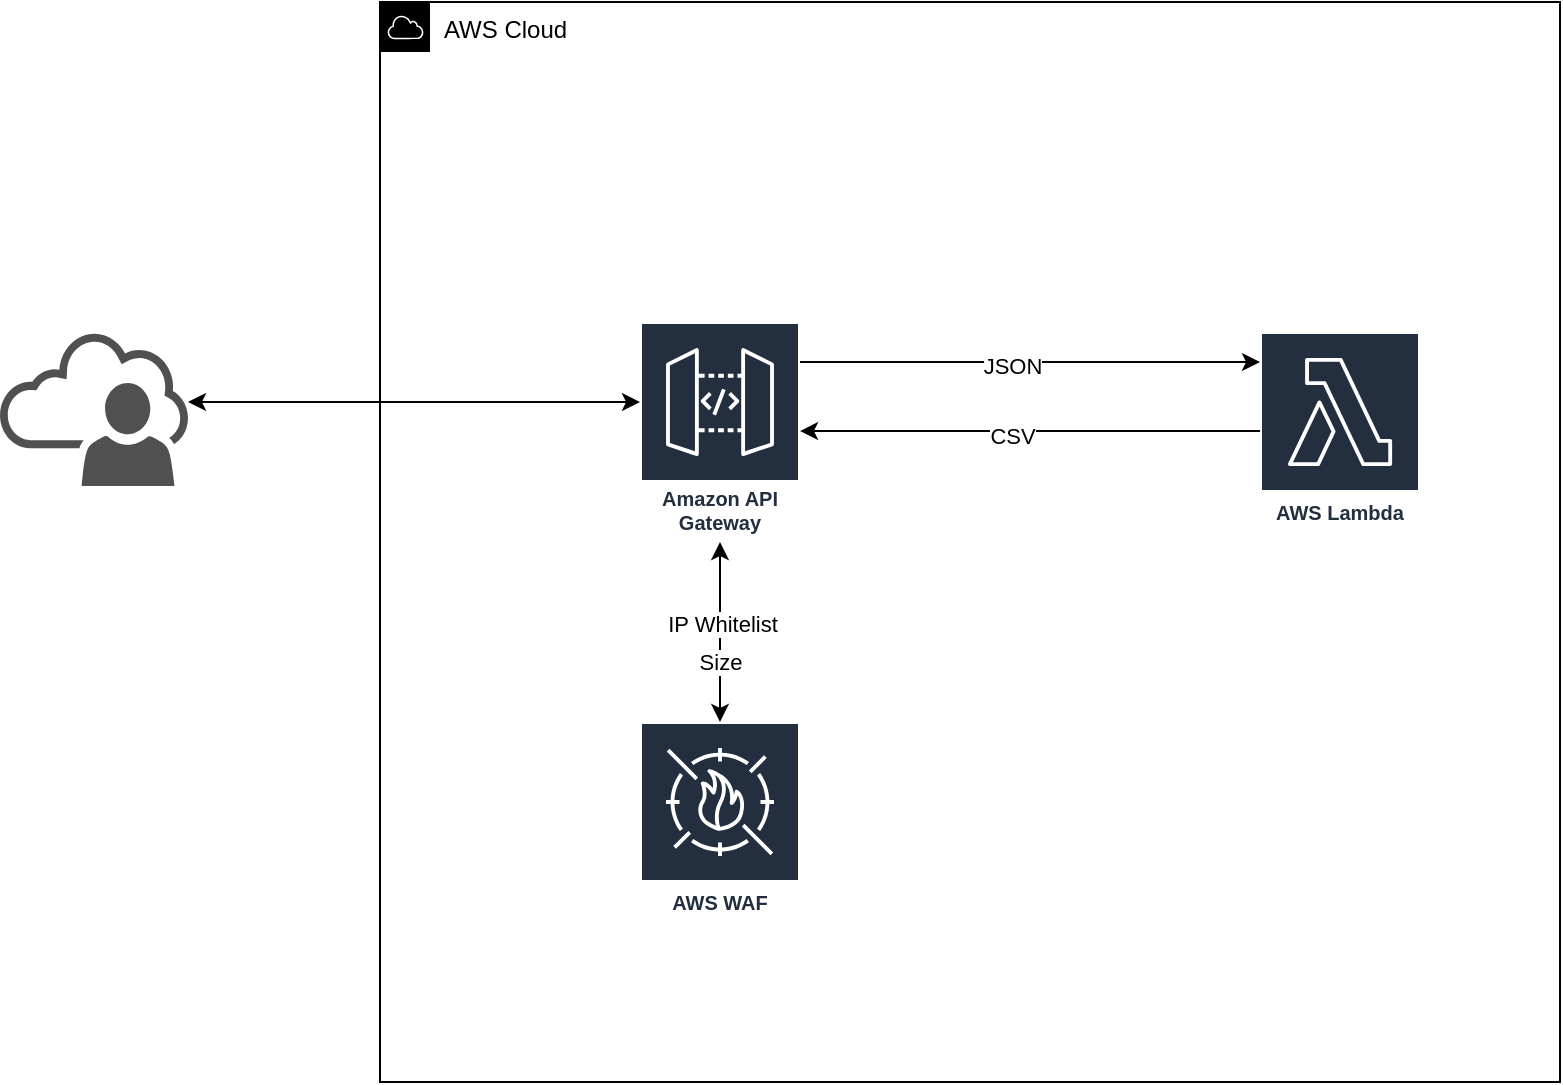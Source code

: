<mxfile version="20.8.11" type="device"><diagram name="Page-1" id="gyjmbdP8j-94LQ9DU62D"><mxGraphModel dx="1177" dy="1101" grid="1" gridSize="10" guides="1" tooltips="1" connect="1" arrows="1" fold="1" page="1" pageScale="1" pageWidth="1169" pageHeight="827" background="none" math="0" shadow="0"><root><mxCell id="0"/><mxCell id="1" parent="0"/><mxCell id="IXGpzSgpe4FsBZOiEF_t-3" value="&lt;font color=&quot;#000000&quot;&gt;AWS Cloud&lt;/font&gt;" style="sketch=0;outlineConnect=0;gradientColor=none;html=1;whiteSpace=wrap;fontSize=12;fontStyle=0;shape=mxgraph.aws4.group;grIcon=mxgraph.aws4.group_aws_cloud;strokeColor=#000000;fillColor=none;verticalAlign=top;align=left;spacingLeft=30;fontColor=#AAB7B8;dashed=0;" vertex="1" parent="1"><mxGeometry x="270" y="140" width="590" height="540" as="geometry"/></mxCell><mxCell id="IXGpzSgpe4FsBZOiEF_t-4" value="AWS Lambda" style="sketch=0;outlineConnect=0;fontColor=#232F3E;gradientColor=none;strokeColor=#ffffff;fillColor=#232F3E;dashed=0;verticalLabelPosition=middle;verticalAlign=bottom;align=center;html=1;whiteSpace=wrap;fontSize=10;fontStyle=1;spacing=3;shape=mxgraph.aws4.productIcon;prIcon=mxgraph.aws4.lambda;" vertex="1" parent="1"><mxGeometry x="710" y="305" width="80" height="100" as="geometry"/></mxCell><mxCell id="IXGpzSgpe4FsBZOiEF_t-8" style="edgeStyle=orthogonalEdgeStyle;rounded=0;orthogonalLoop=1;jettySize=auto;html=1;fontColor=#000000;startArrow=none;startFill=0;" edge="1" parent="1" source="IXGpzSgpe4FsBZOiEF_t-5" target="IXGpzSgpe4FsBZOiEF_t-4"><mxGeometry relative="1" as="geometry"><Array as="points"><mxPoint x="610" y="320"/><mxPoint x="610" y="320"/></Array></mxGeometry></mxCell><mxCell id="IXGpzSgpe4FsBZOiEF_t-21" value="JSON" style="edgeLabel;html=1;align=center;verticalAlign=middle;resizable=0;points=[];fontColor=#000000;" vertex="1" connectable="0" parent="IXGpzSgpe4FsBZOiEF_t-8"><mxGeometry x="-0.08" y="-2" relative="1" as="geometry"><mxPoint as="offset"/></mxGeometry></mxCell><mxCell id="IXGpzSgpe4FsBZOiEF_t-13" style="edgeStyle=orthogonalEdgeStyle;rounded=0;orthogonalLoop=1;jettySize=auto;html=1;fontColor=#000000;startArrow=classic;startFill=1;endArrow=classic;endFill=1;" edge="1" parent="1" source="IXGpzSgpe4FsBZOiEF_t-5" target="IXGpzSgpe4FsBZOiEF_t-6"><mxGeometry relative="1" as="geometry"/></mxCell><mxCell id="IXGpzSgpe4FsBZOiEF_t-14" value="IP Whitelist" style="edgeLabel;html=1;align=center;verticalAlign=middle;resizable=0;points=[];fontColor=#000000;" vertex="1" connectable="0" parent="IXGpzSgpe4FsBZOiEF_t-13"><mxGeometry x="-0.089" y="1" relative="1" as="geometry"><mxPoint as="offset"/></mxGeometry></mxCell><mxCell id="IXGpzSgpe4FsBZOiEF_t-20" value="Size" style="edgeLabel;html=1;align=center;verticalAlign=middle;resizable=0;points=[];fontColor=#000000;" vertex="1" connectable="0" parent="IXGpzSgpe4FsBZOiEF_t-13"><mxGeometry x="0.267" y="3" relative="1" as="geometry"><mxPoint x="-3" y="3" as="offset"/></mxGeometry></mxCell><mxCell id="IXGpzSgpe4FsBZOiEF_t-5" value="Amazon API Gateway" style="sketch=0;outlineConnect=0;fontColor=#232F3E;gradientColor=none;strokeColor=#ffffff;fillColor=#232F3E;dashed=0;verticalLabelPosition=middle;verticalAlign=bottom;align=center;html=1;whiteSpace=wrap;fontSize=10;fontStyle=1;spacing=3;shape=mxgraph.aws4.productIcon;prIcon=mxgraph.aws4.api_gateway;" vertex="1" parent="1"><mxGeometry x="400" y="300" width="80" height="110" as="geometry"/></mxCell><mxCell id="IXGpzSgpe4FsBZOiEF_t-6" value="AWS WAF" style="sketch=0;outlineConnect=0;fontColor=#232F3E;gradientColor=none;strokeColor=#ffffff;fillColor=#232F3E;dashed=0;verticalLabelPosition=middle;verticalAlign=bottom;align=center;html=1;whiteSpace=wrap;fontSize=10;fontStyle=1;spacing=3;shape=mxgraph.aws4.productIcon;prIcon=mxgraph.aws4.waf;" vertex="1" parent="1"><mxGeometry x="400" y="500" width="80" height="100" as="geometry"/></mxCell><mxCell id="IXGpzSgpe4FsBZOiEF_t-18" style="edgeStyle=orthogonalEdgeStyle;rounded=0;orthogonalLoop=1;jettySize=auto;html=1;fontColor=#000000;startArrow=classic;startFill=1;endArrow=classic;endFill=1;" edge="1" parent="1" source="IXGpzSgpe4FsBZOiEF_t-17" target="IXGpzSgpe4FsBZOiEF_t-5"><mxGeometry relative="1" as="geometry"><Array as="points"><mxPoint x="300" y="340"/><mxPoint x="300" y="340"/></Array></mxGeometry></mxCell><mxCell id="IXGpzSgpe4FsBZOiEF_t-17" value="" style="sketch=0;pointerEvents=1;shadow=0;dashed=0;html=1;strokeColor=none;fillColor=#505050;labelPosition=center;verticalLabelPosition=bottom;verticalAlign=top;outlineConnect=0;align=center;shape=mxgraph.office.users.online_user;fontColor=#000000;" vertex="1" parent="1"><mxGeometry x="80" y="305" width="94" height="77" as="geometry"/></mxCell><mxCell id="IXGpzSgpe4FsBZOiEF_t-22" style="edgeStyle=orthogonalEdgeStyle;rounded=0;orthogonalLoop=1;jettySize=auto;html=1;fontColor=#000000;startArrow=classic;startFill=1;endArrow=none;endFill=0;" edge="1" parent="1"><mxGeometry relative="1" as="geometry"><mxPoint x="480" y="354.528" as="sourcePoint"/><mxPoint x="710" y="354.528" as="targetPoint"/><Array as="points"><mxPoint x="610" y="354.48"/><mxPoint x="610" y="354.48"/></Array></mxGeometry></mxCell><mxCell id="IXGpzSgpe4FsBZOiEF_t-23" value="CSV" style="edgeLabel;html=1;align=center;verticalAlign=middle;resizable=0;points=[];fontColor=#000000;" vertex="1" connectable="0" parent="IXGpzSgpe4FsBZOiEF_t-22"><mxGeometry x="-0.08" y="-2" relative="1" as="geometry"><mxPoint as="offset"/></mxGeometry></mxCell></root></mxGraphModel></diagram></mxfile>